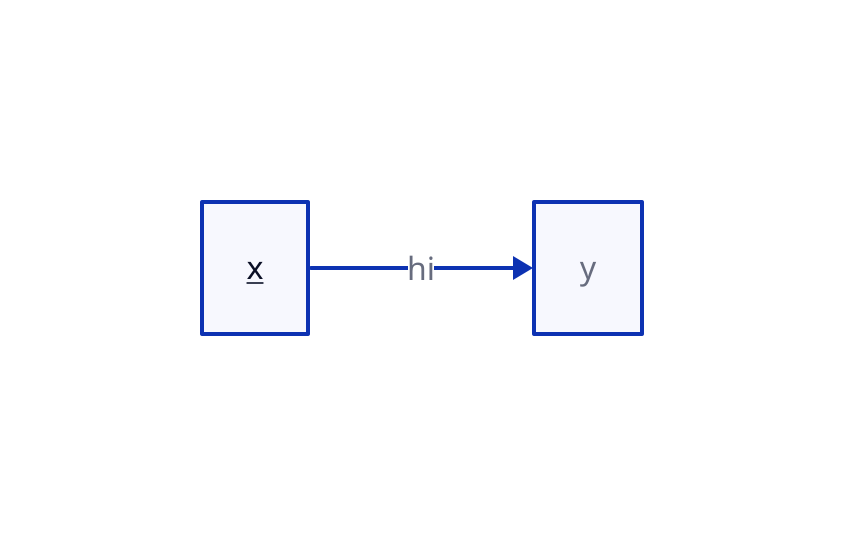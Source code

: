 direction: right
x -> y: hi {
  style: {
    bold: true
  }
}
x.style.underline: true
y.style.italic: true
# By default, shape labels are bold. Bold has precedence over italic, so unbold to see
# italic style
y.style.bold: false
